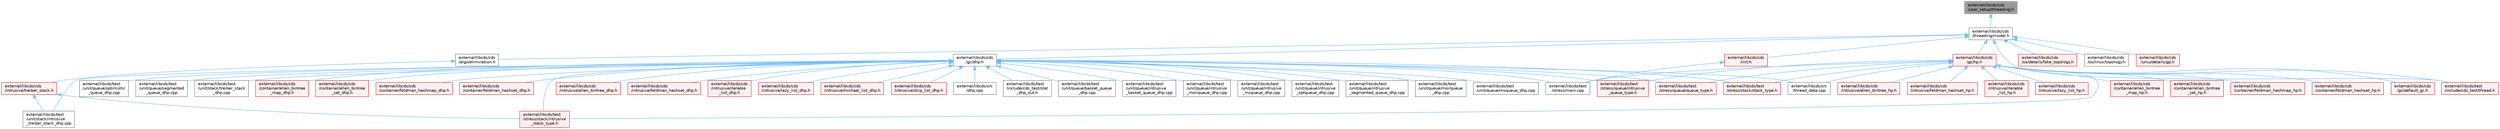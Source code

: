 digraph "external/libcds/cds/user_setup/threading.h"
{
 // LATEX_PDF_SIZE
  bgcolor="transparent";
  edge [fontname=Helvetica,fontsize=10,labelfontname=Helvetica,labelfontsize=10];
  node [fontname=Helvetica,fontsize=10,shape=box,height=0.2,width=0.4];
  Node1 [id="Node000001",label="external/libcds/cds\l/user_setup/threading.h",height=0.2,width=0.4,color="gray40", fillcolor="grey60", style="filled", fontcolor="black",tooltip=" "];
  Node1 -> Node2 [id="edge60_Node000001_Node000002",dir="back",color="steelblue1",style="solid",tooltip=" "];
  Node2 [id="Node000002",label="external/libcds/cds\l/threading/model.h",height=0.2,width=0.4,color="grey40", fillcolor="white", style="filled",URL="$model_8h.html",tooltip=" "];
  Node2 -> Node3 [id="edge61_Node000002_Node000003",dir="back",color="steelblue1",style="solid",tooltip=" "];
  Node3 [id="Node000003",label="external/libcds/cds\l/algo/elimination.h",height=0.2,width=0.4,color="grey40", fillcolor="white", style="filled",URL="$elimination_8h.html",tooltip=" "];
  Node3 -> Node4 [id="edge62_Node000003_Node000004",dir="back",color="steelblue1",style="solid",tooltip=" "];
  Node4 [id="Node000004",label="external/libcds/cds\l/intrusive/treiber_stack.h",height=0.2,width=0.4,color="red", fillcolor="#FFF0F0", style="filled",URL="$intrusive_2treiber__stack_8h.html",tooltip=" "];
  Node4 -> Node11 [id="edge63_Node000004_Node000011",dir="back",color="steelblue1",style="solid",tooltip=" "];
  Node11 [id="Node000011",label="external/libcds/test\l/stress/stack/intrusive\l_stack_type.h",height=0.2,width=0.4,color="red", fillcolor="#FFF0F0", style="filled",URL="$intrusive__stack__type_8h.html",tooltip=" "];
  Node4 -> Node16 [id="edge64_Node000004_Node000016",dir="back",color="steelblue1",style="solid",tooltip=" "];
  Node16 [id="Node000016",label="external/libcds/test\l/unit/stack/intrusive\l_treiber_stack_dhp.cpp",height=0.2,width=0.4,color="grey40", fillcolor="white", style="filled",URL="$intrusive__treiber__stack__dhp_8cpp.html",tooltip=" "];
  Node2 -> Node18 [id="edge65_Node000002_Node000018",dir="back",color="steelblue1",style="solid",tooltip=" "];
  Node18 [id="Node000018",label="external/libcds/cds\l/gc/dhp.h",height=0.2,width=0.4,color="grey40", fillcolor="white", style="filled",URL="$dhp_8h.html",tooltip=" "];
  Node18 -> Node19 [id="edge66_Node000018_Node000019",dir="back",color="steelblue1",style="solid",tooltip=" "];
  Node19 [id="Node000019",label="external/libcds/cds\l/container/ellen_bintree\l_map_dhp.h",height=0.2,width=0.4,color="red", fillcolor="#FFF0F0", style="filled",URL="$ellen__bintree__map__dhp_8h.html",tooltip=" "];
  Node18 -> Node31 [id="edge67_Node000018_Node000031",dir="back",color="steelblue1",style="solid",tooltip=" "];
  Node31 [id="Node000031",label="external/libcds/cds\l/container/ellen_bintree\l_set_dhp.h",height=0.2,width=0.4,color="red", fillcolor="#FFF0F0", style="filled",URL="$ellen__bintree__set__dhp_8h.html",tooltip=" "];
  Node18 -> Node44 [id="edge68_Node000018_Node000044",dir="back",color="steelblue1",style="solid",tooltip=" "];
  Node44 [id="Node000044",label="external/libcds/cds\l/container/feldman_hashmap_dhp.h",height=0.2,width=0.4,color="red", fillcolor="#FFF0F0", style="filled",URL="$feldman__hashmap__dhp_8h.html",tooltip=" "];
  Node18 -> Node56 [id="edge69_Node000018_Node000056",dir="back",color="steelblue1",style="solid",tooltip=" "];
  Node56 [id="Node000056",label="external/libcds/cds\l/container/feldman_hashset_dhp.h",height=0.2,width=0.4,color="red", fillcolor="#FFF0F0", style="filled",URL="$container_2feldman__hashset__dhp_8h.html",tooltip=" "];
  Node18 -> Node67 [id="edge70_Node000018_Node000067",dir="back",color="steelblue1",style="solid",tooltip=" "];
  Node67 [id="Node000067",label="external/libcds/cds\l/intrusive/ellen_bintree_dhp.h",height=0.2,width=0.4,color="red", fillcolor="#FFF0F0", style="filled",URL="$ellen__bintree__dhp_8h.html",tooltip=" "];
  Node18 -> Node69 [id="edge71_Node000018_Node000069",dir="back",color="steelblue1",style="solid",tooltip=" "];
  Node69 [id="Node000069",label="external/libcds/cds\l/intrusive/feldman_hashset_dhp.h",height=0.2,width=0.4,color="red", fillcolor="#FFF0F0", style="filled",URL="$intrusive_2feldman__hashset__dhp_8h.html",tooltip=" "];
  Node18 -> Node71 [id="edge72_Node000018_Node000071",dir="back",color="steelblue1",style="solid",tooltip=" "];
  Node71 [id="Node000071",label="external/libcds/cds\l/intrusive/iterable\l_list_dhp.h",height=0.2,width=0.4,color="red", fillcolor="#FFF0F0", style="filled",URL="$intrusive_2iterable__list__dhp_8h.html",tooltip=" "];
  Node18 -> Node123 [id="edge73_Node000018_Node000123",dir="back",color="steelblue1",style="solid",tooltip=" "];
  Node123 [id="Node000123",label="external/libcds/cds\l/intrusive/lazy_list_dhp.h",height=0.2,width=0.4,color="red", fillcolor="#FFF0F0", style="filled",URL="$intrusive_2lazy__list__dhp_8h.html",tooltip=" "];
  Node18 -> Node137 [id="edge74_Node000018_Node000137",dir="back",color="steelblue1",style="solid",tooltip=" "];
  Node137 [id="Node000137",label="external/libcds/cds\l/intrusive/michael_list_dhp.h",height=0.2,width=0.4,color="red", fillcolor="#FFF0F0", style="filled",URL="$intrusive_2michael__list__dhp_8h.html",tooltip=" "];
  Node18 -> Node151 [id="edge75_Node000018_Node000151",dir="back",color="steelblue1",style="solid",tooltip=" "];
  Node151 [id="Node000151",label="external/libcds/cds\l/intrusive/skip_list_dhp.h",height=0.2,width=0.4,color="red", fillcolor="#FFF0F0", style="filled",URL="$skip__list__dhp_8h.html",tooltip=" "];
  Node18 -> Node174 [id="edge76_Node000018_Node000174",dir="back",color="steelblue1",style="solid",tooltip=" "];
  Node174 [id="Node000174",label="external/libcds/src\l/dhp.cpp",height=0.2,width=0.4,color="grey40", fillcolor="white", style="filled",URL="$dhp_8cpp.html",tooltip=" "];
  Node18 -> Node175 [id="edge77_Node000018_Node000175",dir="back",color="steelblue1",style="solid",tooltip=" "];
  Node175 [id="Node000175",label="external/libcds/src\l/thread_data.cpp",height=0.2,width=0.4,color="grey40", fillcolor="white", style="filled",URL="$thread__data_8cpp.html",tooltip=" "];
  Node18 -> Node176 [id="edge78_Node000018_Node000176",dir="back",color="steelblue1",style="solid",tooltip=" "];
  Node176 [id="Node000176",label="external/libcds/test\l/include/cds_test/stat\l_dhp_out.h",height=0.2,width=0.4,color="grey40", fillcolor="white", style="filled",URL="$stat__dhp__out_8h.html",tooltip=" "];
  Node18 -> Node177 [id="edge79_Node000018_Node000177",dir="back",color="steelblue1",style="solid",tooltip=" "];
  Node177 [id="Node000177",label="external/libcds/test\l/stress/main.cpp",height=0.2,width=0.4,color="grey40", fillcolor="white", style="filled",URL="$external_2libcds_2test_2stress_2main_8cpp.html",tooltip=" "];
  Node18 -> Node178 [id="edge80_Node000018_Node000178",dir="back",color="steelblue1",style="solid",tooltip=" "];
  Node178 [id="Node000178",label="external/libcds/test\l/stress/queue/intrusive\l_queue_type.h",height=0.2,width=0.4,color="red", fillcolor="#FFF0F0", style="filled",URL="$intrusive__queue__type_8h.html",tooltip=" "];
  Node18 -> Node180 [id="edge81_Node000018_Node000180",dir="back",color="steelblue1",style="solid",tooltip=" "];
  Node180 [id="Node000180",label="external/libcds/test\l/stress/queue/queue_type.h",height=0.2,width=0.4,color="red", fillcolor="#FFF0F0", style="filled",URL="$queue__type_8h.html",tooltip=" "];
  Node18 -> Node11 [id="edge82_Node000018_Node000011",dir="back",color="steelblue1",style="solid",tooltip=" "];
  Node18 -> Node6 [id="edge83_Node000018_Node000006",dir="back",color="steelblue1",style="solid",tooltip=" "];
  Node6 [id="Node000006",label="external/libcds/test\l/stress/stack/stack_type.h",height=0.2,width=0.4,color="red", fillcolor="#FFF0F0", style="filled",URL="$stack__type_8h.html",tooltip=" "];
  Node18 -> Node188 [id="edge84_Node000018_Node000188",dir="back",color="steelblue1",style="solid",tooltip=" "];
  Node188 [id="Node000188",label="external/libcds/test\l/unit/queue/basket_queue\l_dhp.cpp",height=0.2,width=0.4,color="grey40", fillcolor="white", style="filled",URL="$basket__queue__dhp_8cpp.html",tooltip=" "];
  Node18 -> Node189 [id="edge85_Node000018_Node000189",dir="back",color="steelblue1",style="solid",tooltip=" "];
  Node189 [id="Node000189",label="external/libcds/test\l/unit/queue/intrusive\l_basket_queue_dhp.cpp",height=0.2,width=0.4,color="grey40", fillcolor="white", style="filled",URL="$intrusive__basket__queue__dhp_8cpp.html",tooltip=" "];
  Node18 -> Node190 [id="edge86_Node000018_Node000190",dir="back",color="steelblue1",style="solid",tooltip=" "];
  Node190 [id="Node000190",label="external/libcds/test\l/unit/queue/intrusive\l_moirqueue_dhp.cpp",height=0.2,width=0.4,color="grey40", fillcolor="white", style="filled",URL="$intrusive__moirqueue__dhp_8cpp.html",tooltip=" "];
  Node18 -> Node191 [id="edge87_Node000018_Node000191",dir="back",color="steelblue1",style="solid",tooltip=" "];
  Node191 [id="Node000191",label="external/libcds/test\l/unit/queue/intrusive\l_msqueue_dhp.cpp",height=0.2,width=0.4,color="grey40", fillcolor="white", style="filled",URL="$intrusive__msqueue__dhp_8cpp.html",tooltip=" "];
  Node18 -> Node192 [id="edge88_Node000018_Node000192",dir="back",color="steelblue1",style="solid",tooltip=" "];
  Node192 [id="Node000192",label="external/libcds/test\l/unit/queue/intrusive\l_optqueue_dhp.cpp",height=0.2,width=0.4,color="grey40", fillcolor="white", style="filled",URL="$intrusive__optqueue__dhp_8cpp.html",tooltip=" "];
  Node18 -> Node193 [id="edge89_Node000018_Node000193",dir="back",color="steelblue1",style="solid",tooltip=" "];
  Node193 [id="Node000193",label="external/libcds/test\l/unit/queue/intrusive\l_segmented_queue_dhp.cpp",height=0.2,width=0.4,color="grey40", fillcolor="white", style="filled",URL="$intrusive__segmented__queue__dhp_8cpp.html",tooltip=" "];
  Node18 -> Node194 [id="edge90_Node000018_Node000194",dir="back",color="steelblue1",style="solid",tooltip=" "];
  Node194 [id="Node000194",label="external/libcds/test\l/unit/queue/moirqueue\l_dhp.cpp",height=0.2,width=0.4,color="grey40", fillcolor="white", style="filled",URL="$moirqueue__dhp_8cpp.html",tooltip=" "];
  Node18 -> Node195 [id="edge91_Node000018_Node000195",dir="back",color="steelblue1",style="solid",tooltip=" "];
  Node195 [id="Node000195",label="external/libcds/test\l/unit/queue/msqueue_dhp.cpp",height=0.2,width=0.4,color="grey40", fillcolor="white", style="filled",URL="$msqueue__dhp_8cpp.html",tooltip=" "];
  Node18 -> Node196 [id="edge92_Node000018_Node000196",dir="back",color="steelblue1",style="solid",tooltip=" "];
  Node196 [id="Node000196",label="external/libcds/test\l/unit/queue/optimistic\l_queue_dhp.cpp",height=0.2,width=0.4,color="grey40", fillcolor="white", style="filled",URL="$optimistic__queue__dhp_8cpp.html",tooltip=" "];
  Node18 -> Node197 [id="edge93_Node000018_Node000197",dir="back",color="steelblue1",style="solid",tooltip=" "];
  Node197 [id="Node000197",label="external/libcds/test\l/unit/queue/segmented\l_queue_dhp.cpp",height=0.2,width=0.4,color="grey40", fillcolor="white", style="filled",URL="$segmented__queue__dhp_8cpp.html",tooltip=" "];
  Node18 -> Node16 [id="edge94_Node000018_Node000016",dir="back",color="steelblue1",style="solid",tooltip=" "];
  Node18 -> Node9 [id="edge95_Node000018_Node000009",dir="back",color="steelblue1",style="solid",tooltip=" "];
  Node9 [id="Node000009",label="external/libcds/test\l/unit/stack/treiber_stack\l_dhp.cpp",height=0.2,width=0.4,color="grey40", fillcolor="white", style="filled",URL="$treiber__stack__dhp_8cpp.html",tooltip=" "];
  Node2 -> Node198 [id="edge96_Node000002_Node000198",dir="back",color="steelblue1",style="solid",tooltip=" "];
  Node198 [id="Node000198",label="external/libcds/cds\l/gc/hp.h",height=0.2,width=0.4,color="red", fillcolor="#FFF0F0", style="filled",URL="$hp_8h.html",tooltip=" "];
  Node198 -> Node199 [id="edge97_Node000198_Node000199",dir="back",color="steelblue1",style="solid",tooltip=" "];
  Node199 [id="Node000199",label="external/libcds/cds\l/container/ellen_bintree\l_map_hp.h",height=0.2,width=0.4,color="red", fillcolor="#FFF0F0", style="filled",URL="$ellen__bintree__map__hp_8h.html",tooltip=" "];
  Node198 -> Node201 [id="edge98_Node000198_Node000201",dir="back",color="steelblue1",style="solid",tooltip=" "];
  Node201 [id="Node000201",label="external/libcds/cds\l/container/ellen_bintree\l_set_hp.h",height=0.2,width=0.4,color="red", fillcolor="#FFF0F0", style="filled",URL="$ellen__bintree__set__hp_8h.html",tooltip=" "];
  Node198 -> Node204 [id="edge99_Node000198_Node000204",dir="back",color="steelblue1",style="solid",tooltip=" "];
  Node204 [id="Node000204",label="external/libcds/cds\l/container/feldman_hashmap_hp.h",height=0.2,width=0.4,color="red", fillcolor="#FFF0F0", style="filled",URL="$feldman__hashmap__hp_8h.html",tooltip=" "];
  Node198 -> Node206 [id="edge100_Node000198_Node000206",dir="back",color="steelblue1",style="solid",tooltip=" "];
  Node206 [id="Node000206",label="external/libcds/cds\l/container/feldman_hashset_hp.h",height=0.2,width=0.4,color="red", fillcolor="#FFF0F0", style="filled",URL="$container_2feldman__hashset__hp_8h.html",tooltip=" "];
  Node198 -> Node208 [id="edge101_Node000198_Node000208",dir="back",color="steelblue1",style="solid",tooltip=" "];
  Node208 [id="Node000208",label="external/libcds/cds\l/gc/default_gc.h",height=0.2,width=0.4,color="red", fillcolor="#FFF0F0", style="filled",URL="$default__gc_8h.html",tooltip=" "];
  Node198 -> Node227 [id="edge102_Node000198_Node000227",dir="back",color="steelblue1",style="solid",tooltip=" "];
  Node227 [id="Node000227",label="external/libcds/cds\l/intrusive/ellen_bintree_hp.h",height=0.2,width=0.4,color="red", fillcolor="#FFF0F0", style="filled",URL="$ellen__bintree__hp_8h.html",tooltip=" "];
  Node198 -> Node229 [id="edge103_Node000198_Node000229",dir="back",color="steelblue1",style="solid",tooltip=" "];
  Node229 [id="Node000229",label="external/libcds/cds\l/intrusive/feldman_hashset_hp.h",height=0.2,width=0.4,color="red", fillcolor="#FFF0F0", style="filled",URL="$intrusive_2feldman__hashset__hp_8h.html",tooltip=" "];
  Node198 -> Node231 [id="edge104_Node000198_Node000231",dir="back",color="steelblue1",style="solid",tooltip=" "];
  Node231 [id="Node000231",label="external/libcds/cds\l/intrusive/iterable\l_list_hp.h",height=0.2,width=0.4,color="red", fillcolor="#FFF0F0", style="filled",URL="$intrusive_2iterable__list__hp_8h.html",tooltip=" "];
  Node198 -> Node243 [id="edge105_Node000198_Node000243",dir="back",color="steelblue1",style="solid",tooltip=" "];
  Node243 [id="Node000243",label="external/libcds/cds\l/intrusive/lazy_list_hp.h",height=0.2,width=0.4,color="red", fillcolor="#FFF0F0", style="filled",URL="$intrusive_2lazy__list__hp_8h.html",tooltip=" "];
  Node198 -> Node175 [id="edge106_Node000198_Node000175",dir="back",color="steelblue1",style="solid",tooltip=" "];
  Node198 -> Node276 [id="edge107_Node000198_Node000276",dir="back",color="steelblue1",style="solid",tooltip=" "];
  Node276 [id="Node000276",label="external/libcds/test\l/include/cds_test/thread.h",height=0.2,width=0.4,color="red", fillcolor="#FFF0F0", style="filled",URL="$test_2include_2cds__test_2thread_8h.html",tooltip=" "];
  Node198 -> Node177 [id="edge108_Node000198_Node000177",dir="back",color="steelblue1",style="solid",tooltip=" "];
  Node198 -> Node178 [id="edge109_Node000198_Node000178",dir="back",color="steelblue1",style="solid",tooltip=" "];
  Node198 -> Node180 [id="edge110_Node000198_Node000180",dir="back",color="steelblue1",style="solid",tooltip=" "];
  Node198 -> Node11 [id="edge111_Node000198_Node000011",dir="back",color="steelblue1",style="solid",tooltip=" "];
  Node198 -> Node6 [id="edge112_Node000198_Node000006",dir="back",color="steelblue1",style="solid",tooltip=" "];
  Node2 -> Node361 [id="edge113_Node000002_Node000361",dir="back",color="steelblue1",style="solid",tooltip=" "];
  Node361 [id="Node000361",label="external/libcds/cds\l/init.h",height=0.2,width=0.4,color="red", fillcolor="#FFF0F0", style="filled",URL="$init_8h.html",tooltip=" "];
  Node361 -> Node177 [id="edge114_Node000361_Node000177",dir="back",color="steelblue1",style="solid",tooltip=" "];
  Node2 -> Node364 [id="edge115_Node000002_Node000364",dir="back",color="steelblue1",style="solid",tooltip=" "];
  Node364 [id="Node000364",label="external/libcds/cds\l/os/details/fake_topology.h",height=0.2,width=0.4,color="red", fillcolor="#FFF0F0", style="filled",URL="$details_2fake__topology_8h.html",tooltip=" "];
  Node2 -> Node369 [id="edge116_Node000002_Node000369",dir="back",color="steelblue1",style="solid",tooltip=" "];
  Node369 [id="Node000369",label="external/libcds/cds\l/os/linux/topology.h",height=0.2,width=0.4,color="grey40", fillcolor="white", style="filled",URL="$linux_2topology_8h.html",tooltip=" "];
  Node2 -> Node370 [id="edge117_Node000002_Node000370",dir="back",color="steelblue1",style="solid",tooltip=" "];
  Node370 [id="Node000370",label="external/libcds/cds\l/urcu/details/gp.h",height=0.2,width=0.4,color="red", fillcolor="#FFF0F0", style="filled",URL="$gp_8h.html",tooltip=" "];
  Node2 -> Node276 [id="edge118_Node000002_Node000276",dir="back",color="steelblue1",style="solid",tooltip=" "];
}
